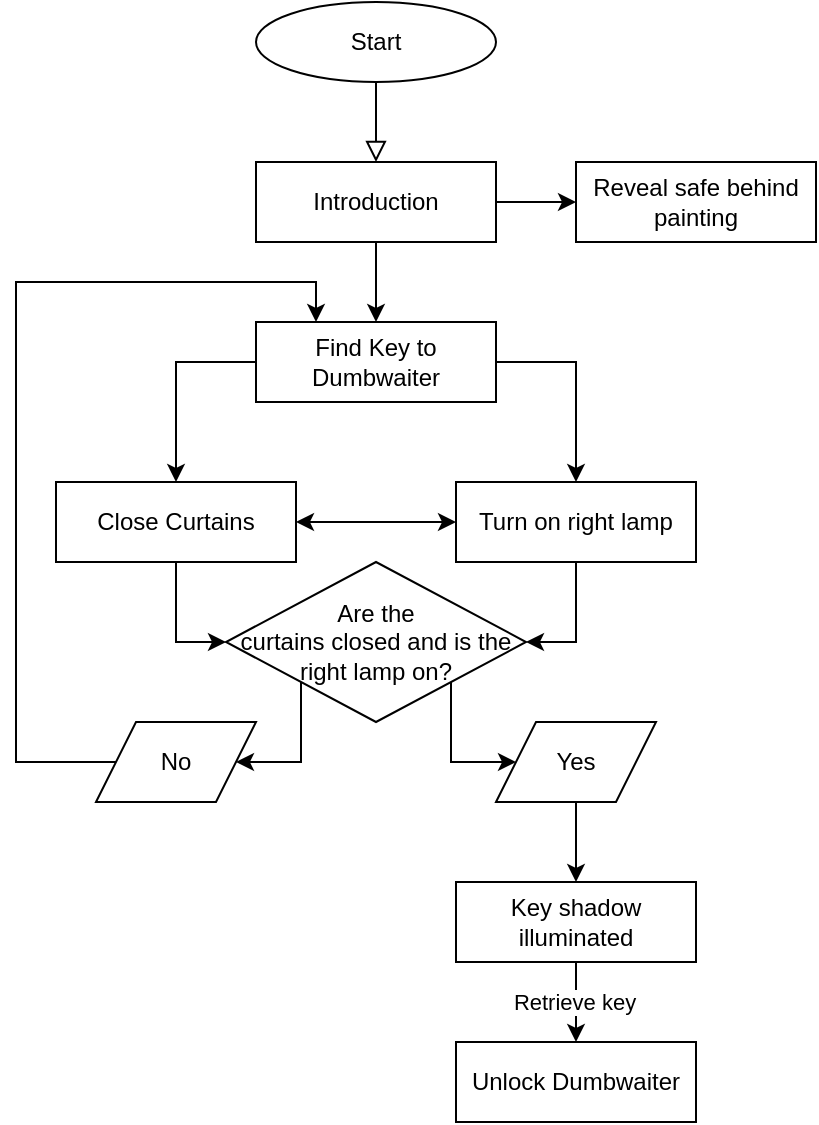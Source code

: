 <mxfile version="24.8.1">
  <diagram id="C5RBs43oDa-KdzZeNtuy" name="Page-1">
    <mxGraphModel dx="757" dy="658" grid="1" gridSize="10" guides="1" tooltips="1" connect="1" arrows="1" fold="1" page="1" pageScale="1" pageWidth="827" pageHeight="1169" math="0" shadow="0">
      <root>
        <mxCell id="WIyWlLk6GJQsqaUBKTNV-0" />
        <mxCell id="WIyWlLk6GJQsqaUBKTNV-1" parent="WIyWlLk6GJQsqaUBKTNV-0" />
        <mxCell id="WIyWlLk6GJQsqaUBKTNV-2" value="" style="rounded=0;html=1;jettySize=auto;orthogonalLoop=1;fontSize=11;endArrow=block;endFill=0;endSize=8;strokeWidth=1;shadow=0;labelBackgroundColor=none;edgeStyle=orthogonalEdgeStyle;exitX=0.5;exitY=1;exitDx=0;exitDy=0;entryX=0.5;entryY=0;entryDx=0;entryDy=0;" parent="WIyWlLk6GJQsqaUBKTNV-1" source="UPyuT2zWzt1L4V_A8vz_-17" target="UPyuT2zWzt1L4V_A8vz_-1" edge="1">
          <mxGeometry relative="1" as="geometry">
            <mxPoint x="220" y="120" as="sourcePoint" />
            <mxPoint x="220" y="150" as="targetPoint" />
          </mxGeometry>
        </mxCell>
        <mxCell id="UPyuT2zWzt1L4V_A8vz_-26" style="edgeStyle=orthogonalEdgeStyle;rounded=0;orthogonalLoop=1;jettySize=auto;html=1;exitX=1;exitY=0.5;exitDx=0;exitDy=0;entryX=0;entryY=0.5;entryDx=0;entryDy=0;startArrow=classic;startFill=1;" edge="1" parent="WIyWlLk6GJQsqaUBKTNV-1" source="WIyWlLk6GJQsqaUBKTNV-11" target="UPyuT2zWzt1L4V_A8vz_-7">
          <mxGeometry relative="1" as="geometry" />
        </mxCell>
        <mxCell id="UPyuT2zWzt1L4V_A8vz_-29" style="edgeStyle=orthogonalEdgeStyle;rounded=0;orthogonalLoop=1;jettySize=auto;html=1;exitX=0.5;exitY=1;exitDx=0;exitDy=0;entryX=0;entryY=0.5;entryDx=0;entryDy=0;" edge="1" parent="WIyWlLk6GJQsqaUBKTNV-1" source="WIyWlLk6GJQsqaUBKTNV-11" target="UPyuT2zWzt1L4V_A8vz_-13">
          <mxGeometry relative="1" as="geometry" />
        </mxCell>
        <mxCell id="WIyWlLk6GJQsqaUBKTNV-11" value="Close Curtains" style="rounded=0;whiteSpace=wrap;html=1;fontSize=12;glass=0;strokeWidth=1;shadow=0;" parent="WIyWlLk6GJQsqaUBKTNV-1" vertex="1">
          <mxGeometry x="60" y="320" width="120" height="40" as="geometry" />
        </mxCell>
        <mxCell id="UPyuT2zWzt1L4V_A8vz_-16" style="edgeStyle=orthogonalEdgeStyle;rounded=0;orthogonalLoop=1;jettySize=auto;html=1;exitX=0.5;exitY=1;exitDx=0;exitDy=0;entryX=0.5;entryY=0;entryDx=0;entryDy=0;" edge="1" parent="WIyWlLk6GJQsqaUBKTNV-1" source="UPyuT2zWzt1L4V_A8vz_-1" target="UPyuT2zWzt1L4V_A8vz_-15">
          <mxGeometry relative="1" as="geometry" />
        </mxCell>
        <mxCell id="UPyuT2zWzt1L4V_A8vz_-38" style="edgeStyle=orthogonalEdgeStyle;rounded=0;orthogonalLoop=1;jettySize=auto;html=1;exitX=1;exitY=0.5;exitDx=0;exitDy=0;" edge="1" parent="WIyWlLk6GJQsqaUBKTNV-1" source="UPyuT2zWzt1L4V_A8vz_-1" target="UPyuT2zWzt1L4V_A8vz_-39">
          <mxGeometry relative="1" as="geometry">
            <mxPoint x="400" y="180.286" as="targetPoint" />
          </mxGeometry>
        </mxCell>
        <mxCell id="UPyuT2zWzt1L4V_A8vz_-1" value="Introduction" style="rounded=0;whiteSpace=wrap;html=1;fontSize=12;glass=0;strokeWidth=1;shadow=0;" vertex="1" parent="WIyWlLk6GJQsqaUBKTNV-1">
          <mxGeometry x="160" y="160" width="120" height="40" as="geometry" />
        </mxCell>
        <mxCell id="UPyuT2zWzt1L4V_A8vz_-28" style="edgeStyle=orthogonalEdgeStyle;rounded=0;orthogonalLoop=1;jettySize=auto;html=1;exitX=0.5;exitY=1;exitDx=0;exitDy=0;entryX=1;entryY=0.5;entryDx=0;entryDy=0;" edge="1" parent="WIyWlLk6GJQsqaUBKTNV-1" source="UPyuT2zWzt1L4V_A8vz_-7" target="UPyuT2zWzt1L4V_A8vz_-13">
          <mxGeometry relative="1" as="geometry" />
        </mxCell>
        <mxCell id="UPyuT2zWzt1L4V_A8vz_-7" value="&lt;div&gt;Turn on right lamp&lt;/div&gt;" style="rounded=0;whiteSpace=wrap;html=1;fontSize=12;glass=0;strokeWidth=1;shadow=0;" vertex="1" parent="WIyWlLk6GJQsqaUBKTNV-1">
          <mxGeometry x="260" y="320" width="120" height="40" as="geometry" />
        </mxCell>
        <mxCell id="UPyuT2zWzt1L4V_A8vz_-31" style="edgeStyle=orthogonalEdgeStyle;rounded=0;orthogonalLoop=1;jettySize=auto;html=1;exitX=1;exitY=1;exitDx=0;exitDy=0;entryX=0;entryY=0.5;entryDx=0;entryDy=0;" edge="1" parent="WIyWlLk6GJQsqaUBKTNV-1" source="UPyuT2zWzt1L4V_A8vz_-13" target="UPyuT2zWzt1L4V_A8vz_-30">
          <mxGeometry relative="1" as="geometry" />
        </mxCell>
        <mxCell id="UPyuT2zWzt1L4V_A8vz_-13" value="&lt;div&gt;Are the&lt;/div&gt;&lt;div&gt;curtains closed and is the right lamp on?&lt;/div&gt;" style="rhombus;whiteSpace=wrap;html=1;shadow=0;fontFamily=Helvetica;fontSize=12;align=center;strokeWidth=1;spacing=0;spacingTop=0;verticalAlign=middle;" vertex="1" parent="WIyWlLk6GJQsqaUBKTNV-1">
          <mxGeometry x="145" y="360" width="150" height="80" as="geometry" />
        </mxCell>
        <mxCell id="UPyuT2zWzt1L4V_A8vz_-24" style="edgeStyle=orthogonalEdgeStyle;rounded=0;orthogonalLoop=1;jettySize=auto;html=1;exitX=1;exitY=0.5;exitDx=0;exitDy=0;entryX=0.5;entryY=0;entryDx=0;entryDy=0;" edge="1" parent="WIyWlLk6GJQsqaUBKTNV-1" source="UPyuT2zWzt1L4V_A8vz_-15" target="UPyuT2zWzt1L4V_A8vz_-7">
          <mxGeometry relative="1" as="geometry" />
        </mxCell>
        <mxCell id="UPyuT2zWzt1L4V_A8vz_-25" style="edgeStyle=orthogonalEdgeStyle;rounded=0;orthogonalLoop=1;jettySize=auto;html=1;exitX=0;exitY=0.5;exitDx=0;exitDy=0;entryX=0.5;entryY=0;entryDx=0;entryDy=0;" edge="1" parent="WIyWlLk6GJQsqaUBKTNV-1" source="UPyuT2zWzt1L4V_A8vz_-15" target="WIyWlLk6GJQsqaUBKTNV-11">
          <mxGeometry relative="1" as="geometry" />
        </mxCell>
        <mxCell id="UPyuT2zWzt1L4V_A8vz_-15" value="&lt;div&gt;Find Key to Dumbwaiter&lt;/div&gt;" style="rounded=0;whiteSpace=wrap;html=1;fontSize=12;glass=0;strokeWidth=1;shadow=0;" vertex="1" parent="WIyWlLk6GJQsqaUBKTNV-1">
          <mxGeometry x="160" y="240" width="120" height="40" as="geometry" />
        </mxCell>
        <mxCell id="UPyuT2zWzt1L4V_A8vz_-17" value="&lt;div&gt;Start&lt;br&gt;&lt;/div&gt;" style="ellipse;whiteSpace=wrap;html=1;" vertex="1" parent="WIyWlLk6GJQsqaUBKTNV-1">
          <mxGeometry x="160" y="80" width="120" height="40" as="geometry" />
        </mxCell>
        <mxCell id="UPyuT2zWzt1L4V_A8vz_-41" style="edgeStyle=orthogonalEdgeStyle;rounded=0;orthogonalLoop=1;jettySize=auto;html=1;exitX=0;exitY=0.5;exitDx=0;exitDy=0;entryX=0.25;entryY=0;entryDx=0;entryDy=0;" edge="1" parent="WIyWlLk6GJQsqaUBKTNV-1" source="UPyuT2zWzt1L4V_A8vz_-20" target="UPyuT2zWzt1L4V_A8vz_-15">
          <mxGeometry relative="1" as="geometry">
            <Array as="points">
              <mxPoint x="40" y="460" />
              <mxPoint x="40" y="220" />
              <mxPoint x="190" y="220" />
            </Array>
          </mxGeometry>
        </mxCell>
        <mxCell id="UPyuT2zWzt1L4V_A8vz_-20" value="&lt;div&gt;No&lt;/div&gt;" style="shape=parallelogram;perimeter=parallelogramPerimeter;whiteSpace=wrap;html=1;fixedSize=1;spacing=0;verticalAlign=middle;" vertex="1" parent="WIyWlLk6GJQsqaUBKTNV-1">
          <mxGeometry x="80" y="440" width="80" height="40" as="geometry" />
        </mxCell>
        <mxCell id="UPyuT2zWzt1L4V_A8vz_-21" style="edgeStyle=orthogonalEdgeStyle;rounded=0;orthogonalLoop=1;jettySize=auto;html=1;entryX=1;entryY=0.5;entryDx=0;entryDy=0;exitX=0;exitY=1;exitDx=0;exitDy=0;" edge="1" parent="WIyWlLk6GJQsqaUBKTNV-1" source="UPyuT2zWzt1L4V_A8vz_-13" target="UPyuT2zWzt1L4V_A8vz_-20">
          <mxGeometry relative="1" as="geometry" />
        </mxCell>
        <mxCell id="UPyuT2zWzt1L4V_A8vz_-33" style="edgeStyle=orthogonalEdgeStyle;rounded=0;orthogonalLoop=1;jettySize=auto;html=1;exitX=0.5;exitY=1;exitDx=0;exitDy=0;" edge="1" parent="WIyWlLk6GJQsqaUBKTNV-1" source="UPyuT2zWzt1L4V_A8vz_-30" target="UPyuT2zWzt1L4V_A8vz_-34">
          <mxGeometry relative="1" as="geometry">
            <mxPoint x="400" y="560" as="targetPoint" />
          </mxGeometry>
        </mxCell>
        <mxCell id="UPyuT2zWzt1L4V_A8vz_-30" value="Yes" style="shape=parallelogram;perimeter=parallelogramPerimeter;whiteSpace=wrap;html=1;fixedSize=1;spacing=0;verticalAlign=middle;" vertex="1" parent="WIyWlLk6GJQsqaUBKTNV-1">
          <mxGeometry x="280" y="440" width="80" height="40" as="geometry" />
        </mxCell>
        <mxCell id="UPyuT2zWzt1L4V_A8vz_-35" style="edgeStyle=orthogonalEdgeStyle;rounded=0;orthogonalLoop=1;jettySize=auto;html=1;exitX=0.5;exitY=1;exitDx=0;exitDy=0;entryX=0.5;entryY=0;entryDx=0;entryDy=0;" edge="1" parent="WIyWlLk6GJQsqaUBKTNV-1" source="UPyuT2zWzt1L4V_A8vz_-34" target="UPyuT2zWzt1L4V_A8vz_-37">
          <mxGeometry relative="1" as="geometry">
            <mxPoint x="320.143" y="640" as="targetPoint" />
          </mxGeometry>
        </mxCell>
        <mxCell id="UPyuT2zWzt1L4V_A8vz_-36" value="Retrieve key" style="edgeLabel;html=1;align=center;verticalAlign=middle;resizable=0;points=[];" vertex="1" connectable="0" parent="UPyuT2zWzt1L4V_A8vz_-35">
          <mxGeometry x="0.111" y="1" relative="1" as="geometry">
            <mxPoint x="-2" y="-2" as="offset" />
          </mxGeometry>
        </mxCell>
        <mxCell id="UPyuT2zWzt1L4V_A8vz_-34" value="Key shadow illuminated" style="rounded=0;whiteSpace=wrap;html=1;" vertex="1" parent="WIyWlLk6GJQsqaUBKTNV-1">
          <mxGeometry x="260" y="520" width="120" height="40" as="geometry" />
        </mxCell>
        <mxCell id="UPyuT2zWzt1L4V_A8vz_-37" value="&lt;div&gt;Unlock Dumbwaiter&lt;/div&gt;" style="rounded=0;whiteSpace=wrap;html=1;" vertex="1" parent="WIyWlLk6GJQsqaUBKTNV-1">
          <mxGeometry x="260" y="600" width="120" height="40" as="geometry" />
        </mxCell>
        <mxCell id="UPyuT2zWzt1L4V_A8vz_-39" value="Reveal safe behind painting" style="rounded=0;whiteSpace=wrap;html=1;" vertex="1" parent="WIyWlLk6GJQsqaUBKTNV-1">
          <mxGeometry x="320" y="160" width="120" height="40" as="geometry" />
        </mxCell>
      </root>
    </mxGraphModel>
  </diagram>
</mxfile>
